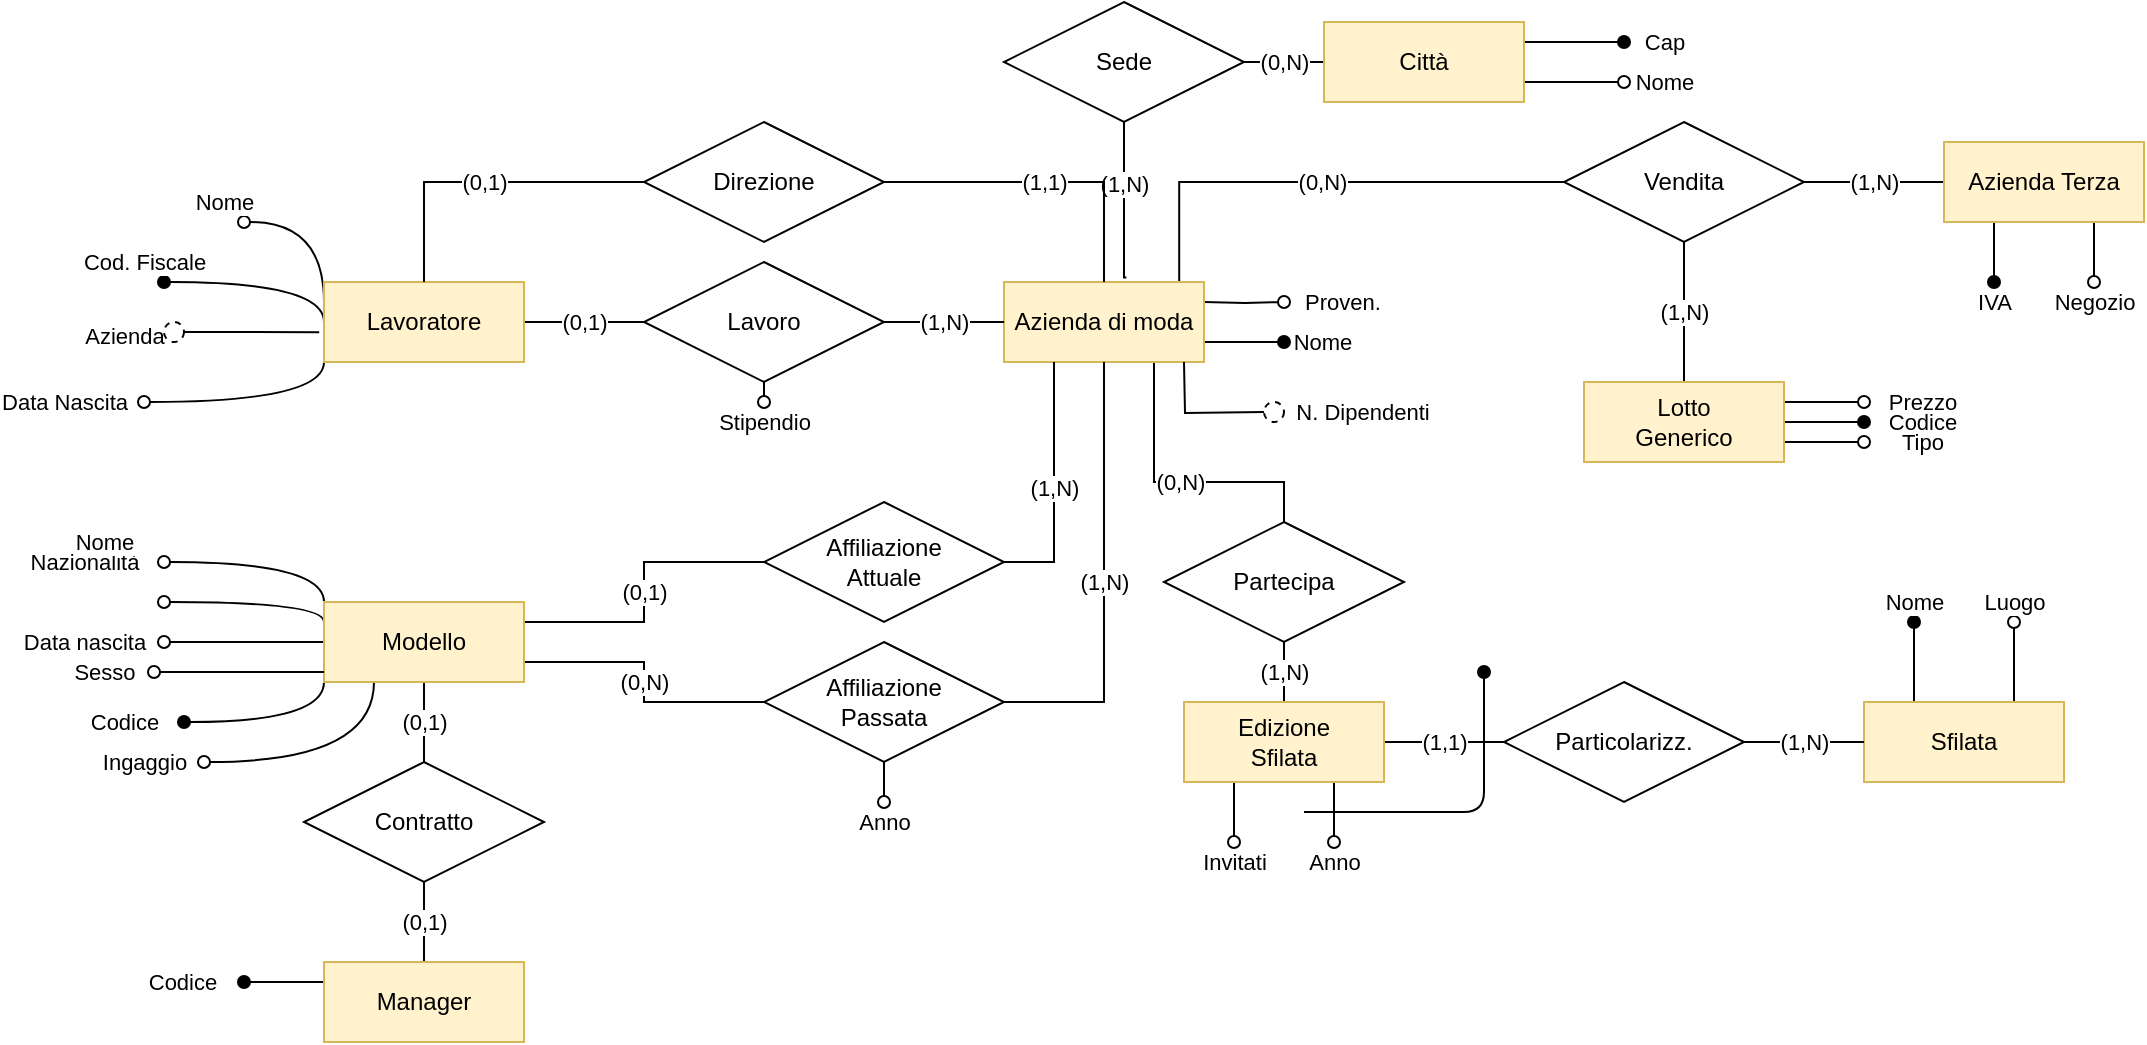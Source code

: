 <mxfile version="13.9.9" type="device"><diagram id="ZWmqluRI3epj3FdfJ9Px" name="Pagina-1"><mxGraphModel dx="2193" dy="592" grid="1" gridSize="10" guides="1" tooltips="1" connect="1" arrows="1" fold="1" page="1" pageScale="1" pageWidth="1169" pageHeight="1654" background="#FFFFFF" math="0" shadow="0"><root><mxCell id="0"/><mxCell id="1" parent="0"/><mxCell id="iSPBtMJzSblTHp14yfzv-5" value="(0,N)" style="edgeStyle=orthogonalEdgeStyle;rounded=0;orthogonalLoop=1;jettySize=auto;html=1;endArrow=none;endFill=0;exitX=0.876;exitY=0.005;exitDx=0;exitDy=0;exitPerimeter=0;entryX=0;entryY=0.5;entryDx=0;entryDy=0;" parent="1" source="iSPBtMJzSblTHp14yfzv-1" target="iSPBtMJzSblTHp14yfzv-2" edge="1"><mxGeometry relative="1" as="geometry"><mxPoint x="590" y="340" as="sourcePoint"/></mxGeometry></mxCell><mxCell id="fpJxCMx46s24d3KSf5D4-24" value="(1,N)" style="edgeStyle=orthogonalEdgeStyle;rounded=0;orthogonalLoop=1;jettySize=auto;html=1;exitX=0.612;exitY=-0.055;exitDx=0;exitDy=0;entryX=0.5;entryY=1;entryDx=0;entryDy=0;endArrow=none;endFill=0;exitPerimeter=0;" parent="1" source="iSPBtMJzSblTHp14yfzv-1" target="fpJxCMx46s24d3KSf5D4-21" edge="1"><mxGeometry x="0.225" relative="1" as="geometry"><mxPoint as="offset"/><Array as="points"><mxPoint x="550" y="318"/></Array></mxGeometry></mxCell><mxCell id="fpJxCMx46s24d3KSf5D4-65" value="Nome" style="edgeStyle=orthogonalEdgeStyle;rounded=0;orthogonalLoop=1;jettySize=auto;html=1;exitX=1;exitY=0.75;exitDx=0;exitDy=0;endArrow=oval;endFill=1;curved=1;" parent="1" source="iSPBtMJzSblTHp14yfzv-1" edge="1"><mxGeometry x="1" y="20" relative="1" as="geometry"><mxPoint x="630" y="350" as="targetPoint"/><mxPoint x="20" y="20" as="offset"/></mxGeometry></mxCell><mxCell id="RScR_oFBJgtwUixG7wZj-1" value="Proven." style="edgeStyle=orthogonalEdgeStyle;curved=1;rounded=0;orthogonalLoop=1;jettySize=auto;html=1;strokeColor=#000000;fillColor=#000000;endArrow=oval;endFill=0;" parent="1" edge="1"><mxGeometry x="1" y="30" relative="1" as="geometry"><mxPoint x="630" y="330" as="targetPoint"/><mxPoint x="590" y="330" as="sourcePoint"/><mxPoint x="30" y="30" as="offset"/></mxGeometry></mxCell><mxCell id="GWLcFngjqiyD2b8MpJqP-7" value="(0,N)" style="edgeStyle=orthogonalEdgeStyle;rounded=0;orthogonalLoop=1;jettySize=auto;html=1;exitX=0.75;exitY=1;exitDx=0;exitDy=0;entryX=0.5;entryY=0;entryDx=0;entryDy=0;endArrow=none;endFill=0;" parent="1" source="iSPBtMJzSblTHp14yfzv-1" target="GWLcFngjqiyD2b8MpJqP-3" edge="1"><mxGeometry relative="1" as="geometry"><Array as="points"><mxPoint x="565" y="420"/><mxPoint x="630" y="420"/></Array></mxGeometry></mxCell><mxCell id="iSPBtMJzSblTHp14yfzv-1" value="Azienda di moda" style="whiteSpace=wrap;html=1;align=center;fillColor=#fff2cc;strokeColor=#d6b656;" parent="1" vertex="1"><mxGeometry x="490" y="320" width="100" height="40" as="geometry"/></mxCell><mxCell id="iSPBtMJzSblTHp14yfzv-2" value="Vendita" style="shape=rhombus;perimeter=rhombusPerimeter;whiteSpace=wrap;html=1;align=center;" parent="1" vertex="1"><mxGeometry x="770" y="240" width="120" height="60" as="geometry"/></mxCell><mxCell id="iSPBtMJzSblTHp14yfzv-7" value="(1,N)" style="edgeStyle=orthogonalEdgeStyle;rounded=0;orthogonalLoop=1;jettySize=auto;html=1;entryX=0.5;entryY=1;entryDx=0;entryDy=0;endArrow=none;endFill=0;exitX=0.5;exitY=0;exitDx=0;exitDy=0;" parent="1" source="iSPBtMJzSblTHp14yfzv-4" target="iSPBtMJzSblTHp14yfzv-2" edge="1"><mxGeometry relative="1" as="geometry"><Array as="points"><mxPoint x="830" y="360"/><mxPoint x="830" y="360"/></Array><mxPoint x="770" y="350" as="sourcePoint"/></mxGeometry></mxCell><mxCell id="fpJxCMx46s24d3KSf5D4-60" value="Prezzo" style="edgeStyle=orthogonalEdgeStyle;rounded=0;orthogonalLoop=1;jettySize=auto;html=1;exitX=1;exitY=0.25;exitDx=0;exitDy=0;endArrow=oval;endFill=0;" parent="1" source="iSPBtMJzSblTHp14yfzv-4" edge="1"><mxGeometry x="1" y="30" relative="1" as="geometry"><mxPoint x="920" y="380" as="targetPoint"/><mxPoint x="30" y="30" as="offset"/></mxGeometry></mxCell><mxCell id="fpJxCMx46s24d3KSf5D4-61" value="Codice" style="edgeStyle=orthogonalEdgeStyle;rounded=0;orthogonalLoop=1;jettySize=auto;html=1;exitX=1;exitY=0.5;exitDx=0;exitDy=0;endArrow=oval;endFill=1;" parent="1" source="iSPBtMJzSblTHp14yfzv-4" edge="1"><mxGeometry x="1" y="30" relative="1" as="geometry"><mxPoint x="920" y="390" as="targetPoint"/><mxPoint x="30" y="30" as="offset"/></mxGeometry></mxCell><mxCell id="fpJxCMx46s24d3KSf5D4-62" value="Tipo" style="edgeStyle=orthogonalEdgeStyle;rounded=0;orthogonalLoop=1;jettySize=auto;html=1;exitX=1;exitY=0.75;exitDx=0;exitDy=0;endArrow=oval;endFill=0;" parent="1" source="iSPBtMJzSblTHp14yfzv-4" edge="1"><mxGeometry x="1" y="30" relative="1" as="geometry"><mxPoint x="920" y="400" as="targetPoint"/><mxPoint x="30" y="30" as="offset"/></mxGeometry></mxCell><mxCell id="iSPBtMJzSblTHp14yfzv-4" value="Lotto&lt;br&gt;Generico" style="whiteSpace=wrap;html=1;align=center;fillColor=#fff2cc;strokeColor=#d6b656;" parent="1" vertex="1"><mxGeometry x="780" y="370" width="100" height="40" as="geometry"/></mxCell><mxCell id="iSPBtMJzSblTHp14yfzv-17" value="(0,1)" style="edgeStyle=orthogonalEdgeStyle;rounded=0;orthogonalLoop=1;jettySize=auto;html=1;exitX=1;exitY=0.5;exitDx=0;exitDy=0;entryX=0;entryY=0.5;entryDx=0;entryDy=0;endArrow=none;endFill=0;" parent="1" source="iSPBtMJzSblTHp14yfzv-9" target="iSPBtMJzSblTHp14yfzv-10" edge="1"><mxGeometry relative="1" as="geometry"/></mxCell><mxCell id="fpJxCMx46s24d3KSf5D4-15" value="Nome" style="edgeStyle=orthogonalEdgeStyle;rounded=0;orthogonalLoop=1;jettySize=auto;html=1;exitX=0;exitY=0.25;exitDx=0;exitDy=0;endArrow=oval;endFill=0;curved=1;comic=0;noJump=0;" parent="1" source="iSPBtMJzSblTHp14yfzv-9" edge="1"><mxGeometry x="1" y="-14" relative="1" as="geometry"><mxPoint x="110" y="290" as="targetPoint"/><Array as="points"><mxPoint x="150" y="290"/></Array><mxPoint x="-10" y="4" as="offset"/></mxGeometry></mxCell><mxCell id="fpJxCMx46s24d3KSf5D4-18" value="Cod. Fiscale" style="edgeStyle=orthogonalEdgeStyle;rounded=0;orthogonalLoop=1;jettySize=auto;html=1;exitX=0;exitY=0.5;exitDx=0;exitDy=0;endArrow=oval;endFill=1;curved=1;" parent="1" source="iSPBtMJzSblTHp14yfzv-9" edge="1"><mxGeometry x="1" y="-14" relative="1" as="geometry"><mxPoint x="70" y="320" as="targetPoint"/><Array as="points"><mxPoint x="150" y="320"/></Array><mxPoint x="-10" y="4" as="offset"/></mxGeometry></mxCell><mxCell id="fpJxCMx46s24d3KSf5D4-19" value="Data Nascita" style="edgeStyle=orthogonalEdgeStyle;rounded=0;orthogonalLoop=1;jettySize=auto;html=1;exitX=0;exitY=1;exitDx=0;exitDy=0;endArrow=oval;endFill=0;curved=1;sketch=0;backgroundOutline=0;" parent="1" source="iSPBtMJzSblTHp14yfzv-9" edge="1"><mxGeometry x="1" y="40" relative="1" as="geometry"><mxPoint x="60" y="380" as="targetPoint"/><Array as="points"><mxPoint x="150" y="380"/></Array><mxPoint x="-40" y="-40" as="offset"/></mxGeometry></mxCell><mxCell id="iSPBtMJzSblTHp14yfzv-9" value="Lavoratore" style="whiteSpace=wrap;html=1;align=center;fillColor=#fff2cc;strokeColor=#d6b656;" parent="1" vertex="1"><mxGeometry x="150" y="320" width="100" height="40" as="geometry"/></mxCell><mxCell id="iSPBtMJzSblTHp14yfzv-16" value="(1,N)" style="edgeStyle=orthogonalEdgeStyle;rounded=0;orthogonalLoop=1;jettySize=auto;html=1;exitX=1;exitY=0.5;exitDx=0;exitDy=0;entryX=0;entryY=0.5;entryDx=0;entryDy=0;endArrow=none;endFill=0;" parent="1" source="iSPBtMJzSblTHp14yfzv-10" target="iSPBtMJzSblTHp14yfzv-1" edge="1"><mxGeometry relative="1" as="geometry"/></mxCell><mxCell id="AFPcco7ORfndjY772dqj-3" value="Stipendio" style="edgeStyle=orthogonalEdgeStyle;rounded=0;orthogonalLoop=1;jettySize=auto;html=1;exitX=0.5;exitY=1;exitDx=0;exitDy=0;endArrow=oval;endFill=0;" parent="1" source="iSPBtMJzSblTHp14yfzv-10" edge="1"><mxGeometry x="1" y="10" relative="1" as="geometry"><mxPoint x="370" y="380" as="targetPoint"/><mxPoint x="-10" y="10" as="offset"/></mxGeometry></mxCell><mxCell id="iSPBtMJzSblTHp14yfzv-10" value="Lavoro" style="shape=rhombus;perimeter=rhombusPerimeter;whiteSpace=wrap;html=1;align=center;" parent="1" vertex="1"><mxGeometry x="310" y="310" width="120" height="60" as="geometry"/></mxCell><mxCell id="LegE-fhG3-vpu6hqoyzv-31" value="(0,1)" style="edgeStyle=orthogonalEdgeStyle;rounded=0;orthogonalLoop=1;jettySize=auto;html=1;exitX=0.5;exitY=0;exitDx=0;exitDy=0;entryX=0;entryY=0.5;entryDx=0;entryDy=0;endArrow=none;endFill=0;fillColor=#FFFFFF;" parent="1" source="iSPBtMJzSblTHp14yfzv-9" target="LegE-fhG3-vpu6hqoyzv-30" edge="1"><mxGeometry relative="1" as="geometry"/></mxCell><mxCell id="LegE-fhG3-vpu6hqoyzv-32" value="(1,1)" style="edgeStyle=orthogonalEdgeStyle;rounded=0;orthogonalLoop=1;jettySize=auto;html=1;exitX=1;exitY=0.5;exitDx=0;exitDy=0;entryX=0.5;entryY=0;entryDx=0;entryDy=0;endArrow=none;endFill=0;strokeColor=#000000;fillColor=#FFFFFF;" parent="1" source="LegE-fhG3-vpu6hqoyzv-30" target="iSPBtMJzSblTHp14yfzv-1" edge="1"><mxGeometry relative="1" as="geometry"/></mxCell><mxCell id="LegE-fhG3-vpu6hqoyzv-30" value="Direzione" style="shape=rhombus;perimeter=rhombusPerimeter;whiteSpace=wrap;html=1;align=center;" parent="1" vertex="1"><mxGeometry x="310" y="240" width="120" height="60" as="geometry"/></mxCell><mxCell id="xEwX6j-OIpxuuwVhHKIf-5" value="(1,N)" style="edgeStyle=orthogonalEdgeStyle;rounded=0;orthogonalLoop=1;jettySize=auto;html=1;exitX=1;exitY=0.5;exitDx=0;exitDy=0;entryX=0.25;entryY=1;entryDx=0;entryDy=0;endArrow=none;endFill=0;" parent="1" source="fpJxCMx46s24d3KSf5D4-1" target="iSPBtMJzSblTHp14yfzv-1" edge="1"><mxGeometry relative="1" as="geometry"/></mxCell><mxCell id="fpJxCMx46s24d3KSf5D4-1" value="Affiliazione&lt;br&gt;Attuale" style="shape=rhombus;perimeter=rhombusPerimeter;whiteSpace=wrap;html=1;align=center;" parent="1" vertex="1"><mxGeometry x="370" y="430" width="120" height="60" as="geometry"/></mxCell><mxCell id="fpJxCMx46s24d3KSf5D4-5" value="(0,1)" style="edgeStyle=orthogonalEdgeStyle;rounded=0;orthogonalLoop=1;jettySize=auto;html=1;exitX=0.5;exitY=1;exitDx=0;exitDy=0;entryX=0.5;entryY=0;entryDx=0;entryDy=0;endArrow=none;endFill=0;" parent="1" source="fpJxCMx46s24d3KSf5D4-2" target="fpJxCMx46s24d3KSf5D4-3" edge="1"><mxGeometry relative="1" as="geometry"/></mxCell><mxCell id="fpJxCMx46s24d3KSf5D4-7" value="(0,1)" style="edgeStyle=orthogonalEdgeStyle;rounded=0;orthogonalLoop=1;jettySize=auto;html=1;exitX=1;exitY=0.25;exitDx=0;exitDy=0;entryX=0;entryY=0.5;entryDx=0;entryDy=0;endArrow=none;endFill=0;" parent="1" source="fpJxCMx46s24d3KSf5D4-2" target="fpJxCMx46s24d3KSf5D4-1" edge="1"><mxGeometry relative="1" as="geometry"/></mxCell><mxCell id="fpJxCMx46s24d3KSf5D4-11" value="(0,N)" style="edgeStyle=orthogonalEdgeStyle;rounded=0;orthogonalLoop=1;jettySize=auto;html=1;exitX=1;exitY=0.75;exitDx=0;exitDy=0;entryX=0;entryY=0.5;entryDx=0;entryDy=0;endArrow=none;endFill=0;" parent="1" source="fpJxCMx46s24d3KSf5D4-2" target="fpJxCMx46s24d3KSf5D4-9" edge="1"><mxGeometry relative="1" as="geometry"/></mxCell><mxCell id="fpJxCMx46s24d3KSf5D4-45" value="Nazionalità" style="edgeStyle=orthogonalEdgeStyle;rounded=0;orthogonalLoop=1;jettySize=auto;html=1;exitX=0;exitY=0;exitDx=0;exitDy=0;endArrow=oval;endFill=0;curved=1;" parent="1" source="fpJxCMx46s24d3KSf5D4-2" edge="1"><mxGeometry x="1" y="40" relative="1" as="geometry"><mxPoint x="70" y="460" as="targetPoint"/><Array as="points"><mxPoint x="150" y="460"/></Array><mxPoint x="-40" y="-40" as="offset"/></mxGeometry></mxCell><mxCell id="fpJxCMx46s24d3KSf5D4-46" value="Nome" style="edgeStyle=orthogonalEdgeStyle;rounded=0;orthogonalLoop=1;jettySize=auto;html=1;exitX=0;exitY=0.25;exitDx=0;exitDy=0;endArrow=oval;endFill=0;curved=1;" parent="1" source="fpJxCMx46s24d3KSf5D4-2" edge="1"><mxGeometry x="1" y="30" relative="1" as="geometry"><mxPoint x="70" y="480" as="targetPoint"/><Array as="points"><mxPoint x="150" y="480"/><mxPoint x="70" y="480"/></Array><mxPoint x="-30" y="-30" as="offset"/></mxGeometry></mxCell><mxCell id="fpJxCMx46s24d3KSf5D4-47" value="Data nascita" style="edgeStyle=orthogonalEdgeStyle;rounded=0;orthogonalLoop=1;jettySize=auto;html=1;exitX=0;exitY=0.5;exitDx=0;exitDy=0;endArrow=oval;endFill=0;" parent="1" source="fpJxCMx46s24d3KSf5D4-2" edge="1"><mxGeometry x="1" y="40" relative="1" as="geometry"><mxPoint x="70" y="500" as="targetPoint"/><mxPoint x="-40" y="-40" as="offset"/></mxGeometry></mxCell><mxCell id="fpJxCMx46s24d3KSf5D4-50" value="Codice" style="edgeStyle=orthogonalEdgeStyle;rounded=0;orthogonalLoop=1;jettySize=auto;html=1;exitX=0;exitY=1;exitDx=0;exitDy=0;endArrow=oval;endFill=1;curved=1;" parent="1" source="fpJxCMx46s24d3KSf5D4-2" edge="1"><mxGeometry x="1" y="30" relative="1" as="geometry"><mxPoint x="80" y="540" as="targetPoint"/><Array as="points"><mxPoint x="150" y="540"/></Array><mxPoint x="-30" y="-30" as="offset"/></mxGeometry></mxCell><mxCell id="AFPcco7ORfndjY772dqj-9" value="Ingaggio" style="edgeStyle=orthogonalEdgeStyle;rounded=0;orthogonalLoop=1;jettySize=auto;html=1;exitX=0.25;exitY=1;exitDx=0;exitDy=0;endArrow=oval;endFill=0;strokeColor=#000000;curved=1;" parent="1" source="fpJxCMx46s24d3KSf5D4-2" edge="1"><mxGeometry x="1" y="30" relative="1" as="geometry"><mxPoint x="90" y="560" as="targetPoint"/><Array as="points"><mxPoint x="175" y="560"/></Array><mxPoint x="-30" y="-30" as="offset"/></mxGeometry></mxCell><mxCell id="fpJxCMx46s24d3KSf5D4-2" value="Modello" style="whiteSpace=wrap;html=1;align=center;fillColor=#fff2cc;strokeColor=#d6b656;" parent="1" vertex="1"><mxGeometry x="150" y="480" width="100" height="40" as="geometry"/></mxCell><mxCell id="fpJxCMx46s24d3KSf5D4-6" value="(0,1)" style="edgeStyle=orthogonalEdgeStyle;rounded=0;orthogonalLoop=1;jettySize=auto;html=1;exitX=0.5;exitY=1;exitDx=0;exitDy=0;entryX=0.5;entryY=0;entryDx=0;entryDy=0;endArrow=none;endFill=0;" parent="1" source="fpJxCMx46s24d3KSf5D4-3" target="fpJxCMx46s24d3KSf5D4-4" edge="1"><mxGeometry relative="1" as="geometry"/></mxCell><mxCell id="fpJxCMx46s24d3KSf5D4-3" value="Contratto" style="shape=rhombus;perimeter=rhombusPerimeter;whiteSpace=wrap;html=1;align=center;" parent="1" vertex="1"><mxGeometry x="140" y="560" width="120" height="60" as="geometry"/></mxCell><mxCell id="fpJxCMx46s24d3KSf5D4-49" value="Codice" style="edgeStyle=orthogonalEdgeStyle;rounded=0;orthogonalLoop=1;jettySize=auto;html=1;exitX=0;exitY=0.25;exitDx=0;exitDy=0;endArrow=oval;endFill=1;" parent="1" source="fpJxCMx46s24d3KSf5D4-4" edge="1"><mxGeometry x="1" y="30" relative="1" as="geometry"><mxPoint x="110" y="670" as="targetPoint"/><mxPoint x="-30" y="-30" as="offset"/></mxGeometry></mxCell><mxCell id="fpJxCMx46s24d3KSf5D4-4" value="Manager" style="whiteSpace=wrap;html=1;align=center;fillColor=#fff2cc;strokeColor=#d6b656;" parent="1" vertex="1"><mxGeometry x="150" y="660" width="100" height="40" as="geometry"/></mxCell><mxCell id="xEwX6j-OIpxuuwVhHKIf-6" value="(1,N)" style="edgeStyle=orthogonalEdgeStyle;rounded=0;orthogonalLoop=1;jettySize=auto;html=1;exitX=1;exitY=0.5;exitDx=0;exitDy=0;entryX=0.5;entryY=1;entryDx=0;entryDy=0;endArrow=none;endFill=0;" parent="1" source="fpJxCMx46s24d3KSf5D4-9" target="iSPBtMJzSblTHp14yfzv-1" edge="1"><mxGeometry relative="1" as="geometry"/></mxCell><mxCell id="3ocHT3IBlAhthkSQBNzv-13" value="Anno" style="edgeStyle=orthogonalEdgeStyle;rounded=0;orthogonalLoop=1;jettySize=auto;html=1;exitX=0.5;exitY=1;exitDx=0;exitDy=0;endArrow=oval;endFill=0;" parent="1" source="fpJxCMx46s24d3KSf5D4-9" edge="1"><mxGeometry x="1" y="10" relative="1" as="geometry"><mxPoint x="430" y="580" as="targetPoint"/><mxPoint x="-10" y="10" as="offset"/></mxGeometry></mxCell><mxCell id="fpJxCMx46s24d3KSf5D4-9" value="Affiliazione&lt;br&gt;Passata" style="shape=rhombus;perimeter=rhombusPerimeter;whiteSpace=wrap;html=1;align=center;" parent="1" vertex="1"><mxGeometry x="370" y="500" width="120" height="60" as="geometry"/></mxCell><mxCell id="fpJxCMx46s24d3KSf5D4-10" style="edgeStyle=orthogonalEdgeStyle;rounded=0;orthogonalLoop=1;jettySize=auto;html=1;exitX=1;exitY=0.5;exitDx=0;exitDy=0;endArrow=none;endFill=0;" parent="1" source="fpJxCMx46s24d3KSf5D4-2" edge="1"><mxGeometry relative="1" as="geometry"><mxPoint x="250" y="500" as="targetPoint"/></mxGeometry></mxCell><mxCell id="fpJxCMx46s24d3KSf5D4-23" value="(0,N)" style="edgeStyle=orthogonalEdgeStyle;rounded=0;orthogonalLoop=1;jettySize=auto;html=1;exitX=1;exitY=0.5;exitDx=0;exitDy=0;entryX=0;entryY=0.5;entryDx=0;entryDy=0;endArrow=none;endFill=0;" parent="1" source="fpJxCMx46s24d3KSf5D4-21" target="fpJxCMx46s24d3KSf5D4-22" edge="1"><mxGeometry relative="1" as="geometry"/></mxCell><mxCell id="fpJxCMx46s24d3KSf5D4-21" value="Sede" style="shape=rhombus;perimeter=rhombusPerimeter;whiteSpace=wrap;html=1;align=center;" parent="1" vertex="1"><mxGeometry x="490" y="180" width="120" height="60" as="geometry"/></mxCell><mxCell id="fpJxCMx46s24d3KSf5D4-25" value="Cap" style="edgeStyle=orthogonalEdgeStyle;rounded=0;orthogonalLoop=1;jettySize=auto;html=1;exitX=1;exitY=0.25;exitDx=0;exitDy=0;endArrow=oval;endFill=1;" parent="1" source="fpJxCMx46s24d3KSf5D4-22" edge="1"><mxGeometry x="1" y="20" relative="1" as="geometry"><mxPoint x="800" y="200" as="targetPoint"/><mxPoint x="20" y="20" as="offset"/></mxGeometry></mxCell><mxCell id="fpJxCMx46s24d3KSf5D4-26" value="Nome" style="edgeStyle=orthogonalEdgeStyle;rounded=0;orthogonalLoop=1;jettySize=auto;html=1;exitX=1;exitY=0.75;exitDx=0;exitDy=0;endArrow=oval;endFill=0;" parent="1" source="fpJxCMx46s24d3KSf5D4-22" edge="1"><mxGeometry x="1" y="20" relative="1" as="geometry"><mxPoint x="800" y="220" as="targetPoint"/><Array as="points"><mxPoint x="780" y="220"/><mxPoint x="780" y="220"/></Array><mxPoint x="20" y="20" as="offset"/></mxGeometry></mxCell><mxCell id="fpJxCMx46s24d3KSf5D4-22" value="Città" style="whiteSpace=wrap;html=1;align=center;fillColor=#fff2cc;strokeColor=#d6b656;" parent="1" vertex="1"><mxGeometry x="650" y="190" width="100" height="40" as="geometry"/></mxCell><mxCell id="3ocHT3IBlAhthkSQBNzv-9" value="(1,N)" style="edgeStyle=orthogonalEdgeStyle;rounded=0;orthogonalLoop=1;jettySize=auto;html=1;endArrow=none;endFill=0;entryX=1;entryY=0.5;entryDx=0;entryDy=0;exitX=0;exitY=0.5;exitDx=0;exitDy=0;" parent="1" source="3ocHT3IBlAhthkSQBNzv-8" target="iSPBtMJzSblTHp14yfzv-2" edge="1"><mxGeometry relative="1" as="geometry"><Array as="points"/><mxPoint x="920" y="140" as="sourcePoint"/><mxPoint x="950" y="220" as="targetPoint"/><mxPoint as="offset"/></mxGeometry></mxCell><mxCell id="3ocHT3IBlAhthkSQBNzv-12" value="IVA" style="edgeStyle=orthogonalEdgeStyle;rounded=0;orthogonalLoop=1;jettySize=auto;html=1;exitX=0.25;exitY=1;exitDx=0;exitDy=0;endArrow=oval;endFill=1;" parent="1" source="3ocHT3IBlAhthkSQBNzv-8" edge="1"><mxGeometry x="1" y="10" relative="1" as="geometry"><mxPoint x="985" y="320" as="targetPoint"/><mxPoint x="-10" y="10" as="offset"/></mxGeometry></mxCell><mxCell id="AFPcco7ORfndjY772dqj-4" value="Negozio" style="edgeStyle=orthogonalEdgeStyle;rounded=0;orthogonalLoop=1;jettySize=auto;html=1;exitX=0.75;exitY=1;exitDx=0;exitDy=0;endArrow=oval;endFill=0;" parent="1" source="3ocHT3IBlAhthkSQBNzv-8" edge="1"><mxGeometry x="1" y="10" relative="1" as="geometry"><mxPoint x="1035" y="320" as="targetPoint"/><mxPoint x="-10" y="10" as="offset"/></mxGeometry></mxCell><mxCell id="3ocHT3IBlAhthkSQBNzv-8" value="Azienda Terza" style="whiteSpace=wrap;html=1;align=center;fillColor=#fff2cc;strokeColor=#d6b656;" parent="1" vertex="1"><mxGeometry x="960" y="250" width="100" height="40" as="geometry"/></mxCell><mxCell id="Wv_PuA2rhrcKfJTAHThc-5" value="Sesso" style="edgeStyle=orthogonalEdgeStyle;rounded=0;orthogonalLoop=1;jettySize=auto;html=1;exitX=0;exitY=0;exitDx=0;exitDy=0;endArrow=none;endFill=0;startArrow=oval;startFill=0;" parent="1" edge="1"><mxGeometry x="-1" y="-25" relative="1" as="geometry"><mxPoint x="150" y="515" as="targetPoint"/><mxPoint x="-25" y="-25" as="offset"/><mxPoint x="65" y="515" as="sourcePoint"/></mxGeometry></mxCell><mxCell id="Wv_PuA2rhrcKfJTAHThc-14" value="Azienda" style="edgeStyle=orthogonalEdgeStyle;rounded=0;orthogonalLoop=1;jettySize=auto;html=1;exitX=0;exitY=0;exitDx=0;exitDy=0;entryX=-0.024;entryY=0.629;entryDx=0;entryDy=0;entryPerimeter=0;endArrow=none;endFill=0;" parent="1" source="Wv_PuA2rhrcKfJTAHThc-8" target="iSPBtMJzSblTHp14yfzv-9" edge="1"><mxGeometry x="-1" y="-25" relative="1" as="geometry"><mxPoint x="-25" y="-23" as="offset"/></mxGeometry></mxCell><mxCell id="Wv_PuA2rhrcKfJTAHThc-8" value="" style="ellipse;whiteSpace=wrap;html=1;aspect=fixed;perimeter=none;dashed=1;" parent="1" vertex="1"><mxGeometry x="70" y="340" width="10" height="10" as="geometry"/></mxCell><mxCell id="Wv_PuA2rhrcKfJTAHThc-16" value="N. Dipendenti" style="edgeStyle=orthogonalEdgeStyle;rounded=0;orthogonalLoop=1;jettySize=auto;html=1;endArrow=none;endFill=0;" parent="1" edge="1"><mxGeometry x="-1" y="-50" relative="1" as="geometry"><mxPoint x="580" y="360" as="targetPoint"/><mxPoint x="50" y="50" as="offset"/><mxPoint x="620" y="385" as="sourcePoint"/></mxGeometry></mxCell><mxCell id="Wv_PuA2rhrcKfJTAHThc-15" value="" style="ellipse;whiteSpace=wrap;html=1;aspect=fixed;perimeter=none;dashed=1;" parent="1" vertex="1"><mxGeometry x="620" y="380" width="10" height="10" as="geometry"/></mxCell><mxCell id="Zej59QeBj1gWYQXxhE03-7" style="edgeStyle=orthogonalEdgeStyle;rounded=0;orthogonalLoop=1;jettySize=auto;html=1;exitX=0.5;exitY=1;exitDx=0;exitDy=0;entryX=0.5;entryY=0;entryDx=0;entryDy=0;endArrow=none;endFill=0;" parent="1" source="GWLcFngjqiyD2b8MpJqP-3" target="GWLcFngjqiyD2b8MpJqP-6" edge="1"><mxGeometry relative="1" as="geometry"/></mxCell><mxCell id="GWLcFngjqiyD2b8MpJqP-3" value="Partecipa" style="shape=rhombus;perimeter=rhombusPerimeter;whiteSpace=wrap;html=1;align=center;" parent="1" vertex="1"><mxGeometry x="570" y="440" width="120" height="60" as="geometry"/></mxCell><mxCell id="Zej59QeBj1gWYQXxhE03-8" value="Nome" style="edgeStyle=orthogonalEdgeStyle;rounded=0;orthogonalLoop=1;jettySize=auto;html=1;exitX=0.25;exitY=0;exitDx=0;exitDy=0;endArrow=oval;endFill=1;" parent="1" source="GWLcFngjqiyD2b8MpJqP-4" edge="1"><mxGeometry x="1" y="10" relative="1" as="geometry"><mxPoint x="945" y="490" as="targetPoint"/><mxPoint x="10" y="-10" as="offset"/></mxGeometry></mxCell><mxCell id="Zej59QeBj1gWYQXxhE03-13" value="Luogo" style="edgeStyle=orthogonalEdgeStyle;rounded=0;orthogonalLoop=1;jettySize=auto;html=1;exitX=0.75;exitY=0;exitDx=0;exitDy=0;endArrow=oval;endFill=0;" parent="1" source="GWLcFngjqiyD2b8MpJqP-4" edge="1"><mxGeometry x="1" y="10" relative="1" as="geometry"><mxPoint x="995" y="490" as="targetPoint"/><mxPoint x="10" y="-10" as="offset"/></mxGeometry></mxCell><mxCell id="GWLcFngjqiyD2b8MpJqP-4" value="Sfilata" style="whiteSpace=wrap;html=1;align=center;direction=east;fillColor=#fff2cc;strokeColor=#d6b656;" parent="1" vertex="1"><mxGeometry x="920" y="530" width="100" height="40" as="geometry"/></mxCell><mxCell id="Zej59QeBj1gWYQXxhE03-5" value="(1,N)" style="edgeStyle=orthogonalEdgeStyle;rounded=0;orthogonalLoop=1;jettySize=auto;html=1;exitX=1;exitY=0.5;exitDx=0;exitDy=0;endArrow=none;endFill=0;" parent="1" source="GWLcFngjqiyD2b8MpJqP-5" target="GWLcFngjqiyD2b8MpJqP-4" edge="1"><mxGeometry relative="1" as="geometry"/></mxCell><mxCell id="GWLcFngjqiyD2b8MpJqP-5" value="Particolarizz." style="shape=rhombus;perimeter=rhombusPerimeter;whiteSpace=wrap;html=1;align=center;direction=east;" parent="1" vertex="1"><mxGeometry x="740" y="520" width="120" height="60" as="geometry"/></mxCell><mxCell id="Zej59QeBj1gWYQXxhE03-6" value="(1,1)" style="edgeStyle=orthogonalEdgeStyle;rounded=0;orthogonalLoop=1;jettySize=auto;html=1;exitX=1;exitY=0.5;exitDx=0;exitDy=0;entryX=0;entryY=0.5;entryDx=0;entryDy=0;endArrow=none;endFill=0;" parent="1" source="GWLcFngjqiyD2b8MpJqP-6" target="GWLcFngjqiyD2b8MpJqP-5" edge="1"><mxGeometry relative="1" as="geometry"/></mxCell><mxCell id="Zej59QeBj1gWYQXxhE03-10" value="Anno" style="edgeStyle=orthogonalEdgeStyle;rounded=0;orthogonalLoop=1;jettySize=auto;html=1;exitX=0.75;exitY=1;exitDx=0;exitDy=0;endArrow=oval;endFill=0;" parent="1" source="GWLcFngjqiyD2b8MpJqP-6" edge="1"><mxGeometry x="1" y="10" relative="1" as="geometry"><mxPoint x="655" y="600" as="targetPoint"/><mxPoint x="-10" y="10" as="offset"/></mxGeometry></mxCell><mxCell id="Zej59QeBj1gWYQXxhE03-11" value="Invitati" style="edgeStyle=orthogonalEdgeStyle;rounded=0;orthogonalLoop=1;jettySize=auto;html=1;exitX=0.25;exitY=1;exitDx=0;exitDy=0;endArrow=oval;endFill=0;" parent="1" source="GWLcFngjqiyD2b8MpJqP-6" edge="1"><mxGeometry x="1" y="10" relative="1" as="geometry"><mxPoint x="605" y="600" as="targetPoint"/><mxPoint x="-10" y="10" as="offset"/></mxGeometry></mxCell><mxCell id="Zej59QeBj1gWYQXxhE03-12" value="(1,N)" style="edgeStyle=orthogonalEdgeStyle;rounded=0;orthogonalLoop=1;jettySize=auto;html=1;endArrow=none;endFill=0;" parent="1" source="GWLcFngjqiyD2b8MpJqP-6" target="GWLcFngjqiyD2b8MpJqP-3" edge="1"><mxGeometry relative="1" as="geometry"/></mxCell><mxCell id="GWLcFngjqiyD2b8MpJqP-6" value="Edizione&lt;br&gt;Sfilata" style="whiteSpace=wrap;html=1;align=center;direction=east;fillColor=#fff2cc;strokeColor=#d6b656;" parent="1" vertex="1"><mxGeometry x="580" y="530" width="100" height="40" as="geometry"/></mxCell><mxCell id="Zej59QeBj1gWYQXxhE03-14" value="" style="endArrow=oval;html=1;edgeStyle=orthogonalEdgeStyle;endFill=1;" parent="1" edge="1"><mxGeometry width="50" height="50" relative="1" as="geometry"><mxPoint x="640" y="585" as="sourcePoint"/><mxPoint x="730" y="515" as="targetPoint"/><Array as="points"><mxPoint x="730" y="585"/></Array></mxGeometry></mxCell></root></mxGraphModel></diagram></mxfile>